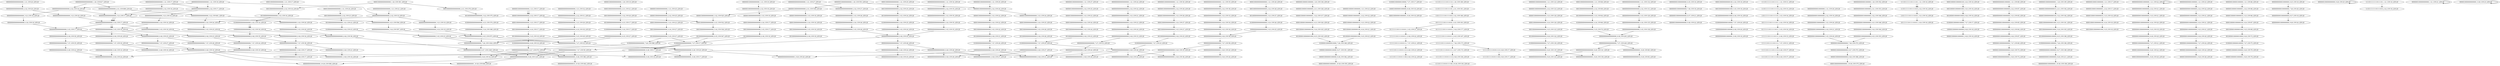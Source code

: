 digraph G {
    "00010000000000000000_2-22_COV:25_LEN:20" -> "00100000000000000000_3-23_COV:24_LEN:20";
    "00100000000000000000_6-26_COV:21_LEN:20" -> "01000000000000000000_7-27_COV:20_LEN:20";
    "00000100000001000000_9-28_COV:362_LEN:20" -> "00001000000010000001_10-29_COV:355_LEN:20";
    "00000000000000000000_7-27_COV:27_LEN:20" -> "00000000000000000000_8-28_COV:16_LEN:20";
    "00000000000000000000_1-21_COV:18_LEN:20" -> "00000000000000000000_2-22_COV:19_LEN:20";
    "00000000000000000000_6-26_COV:25_LEN:20" -> "00000000000000000000_7-27_COV:28_LEN:20";
    "01000000000000000000_4-24_COV:26_LEN:20" -> "10000000000000000000_5-25_COV:25_LEN:20";
    "00000001000000000000_1-21_COV:27_LEN:20" -> "00000010000000000000_2-22_COV:25_LEN:20";
    "00000000000000000000_3-23_COV:20_LEN:20" -> "00000000000000000000_4-24_COV:17_LEN:20";
    "00001000000000000000_1-21_COV:29_LEN:20" -> "00010000000000000000_2-22_COV:28_LEN:20";
    "00000000000000000000_2-22_COV:18_LEN:20" -> "00000000000000000000_3-23_COV:17_LEN:20";
    "00000001000001000000_1-20_COV:336_LEN:20" -> "00000010000010000000_2-21_COV:326_LEN:20";
    "10000100000001000000_8-28_COV:18_LEN:20" -> "00001000000010000001_9-29_COV:18_LEN:20";
    "00000000000000000000_2-22_COV:17_LEN:20" -> "00000000000000000000_3-23_COV:17_LEN:20";
    "11111110111110101111_7-26_COV:173_LEN:20" -> "11111101111101011111_8-27_COV:172_LEN:20";
    "11111110111110101111_7-26_COV:173_LEN:20" -> "11111101111101011110_8-28_COV:17_LEN:20";
    "00000000000000000000_6-26_COV:203_LEN:20" -> "00000000000000000000_7-27_COV:220_LEN:20";
    "10000000000000000000_8-28_COV:17_LEN:20" -> "00000000000000000001_9-29_COV:18_LEN:20";
    "00000000000000000000_7-27_COV:35_LEN:20" -> "00000000000000000000_8-28_COV:22_LEN:20";
    "00000000000000000001_8-28_COV:20_LEN:20" -> "00000000000000000010_9-29_COV:20_LEN:20";
    "00000001000000000000_8-27_COV:21_LEN:20" -> "00000010000000000000_9-28_COV:22_LEN:20";
    "00000010000000000000_2-22_COV:24_LEN:20" -> "00000100000000000000_3-23_COV:22_LEN:20";
    "10000000000000000000_5-25_COV:16_LEN:20" -> "00000000000000000000_6-26_COV:36_LEN:20";
    "01000000000000100000_7-27_COV:20_LEN:20" -> "10000000000001000000_8-28_COV:20_LEN:20";
    "00100000000000000000_3-23_COV:64_LEN:20" -> "01000000000000000000_4-24_COV:66_LEN:20";
    "00000010000000000000_1-21_COV:17_LEN:20" -> "00000100000000000000_2-22_COV:17_LEN:20";
    "11111110111110101111_7-27_COV:21_LEN:20" -> "11111101111101011110_8-28_COV:23_LEN:20";
    "00010000000000000000_4-24_COV:27_LEN:20" -> "00100000000000000000_5-25_COV:27_LEN:20";
    "00000000000000000000_3-23_COV:19_LEN:20" -> "00000000000000000000_4-24_COV:19_LEN:20";
    "10000010000000100000_8-27_COV:351_LEN:20" -> "00000100000001000000_9-28_COV:362_LEN:20";
    "00000000000000000000_3-23_COV:17_LEN:20" -> "00000000000000000000_4-24_COV:17_LEN:20";
    "00010000000000000000_2-22_COV:28_LEN:20" -> "00100000000000000000_3-23_COV:27_LEN:20";
    "11111110111111011111_7-27_COV:31_LEN:20" -> "11111101111110111110_8-28_COV:37_LEN:20";
    "00000000000000000000_5-25_COV:26_LEN:20" -> "00000000000000000000_6-26_COV:45_LEN:20";
    "10000000000000000000_5-25_COV:24_LEN:20" -> "00000000000000000000_6-26_COV:45_LEN:20";
    "00000000000000000000_5-25_COV:16_LEN:20" -> "00000000000000000000_6-26_COV:25_LEN:20";
    "11110111111110111111_1-21_COV:31_LEN:20" -> "11101111111101111110_2-22_COV:33_LEN:20";
    "00000000000000000000_6-26_COV:29_LEN:20" -> "00000000000000000000_7-27_COV:30_LEN:20";
    "00000000000000000000_4-23_COV:594_LEN:20" -> "00000000000000000000_5-24_COV:597_LEN:20";
    "00000000000000000000_2-22_COV:18_LEN:20" -> "00000000000000000000_3-23_COV:18_LEN:20";
    "00100000000000000000_6-26_COV:23_LEN:20" -> "01000000000000000000_7-27_COV:25_LEN:20";
    "00000000001000000000_4-23_COV:348_LEN:20" -> "00000000010000000000_5-24_COV:344_LEN:20";
    "00000000000000000000_1-21_COV:32_LEN:20" -> "00000000000000000000_2-22_COV:31_LEN:20";
    "00000000000000000000_4-24_COV:135_LEN:20" -> "00000000000000000000_5-25_COV:136_LEN:20";
    "00000010000000000000_1-21_COV:25_LEN:20" -> "00000100000000000000_2-22_COV:25_LEN:20";
    "00000010000000000000_2-22_COV:29_LEN:20" -> "00000100000000000000_3-23_COV:29_LEN:20";
    "11011111110111110101_3-23_COV:16_LEN:20" -> "10111111101111101011_4-24_COV:16_LEN:20";
    "01000000000000000000_7-27_COV:20_LEN:20" -> "10000000000000000000_8-28_COV:20_LEN:20";
    "00100000000000000000_3-23_COV:16_LEN:20" -> "01000000000000000000_4-24_COV:16_LEN:20";
    "00000000000000000000_5-25_COV:16_LEN:20" -> "00000000000000000000_6-26_COV:29_LEN:20";
    "11111111011111010111_6-26_COV:22_LEN:20" -> "11111110111110101111_7-27_COV:21_LEN:20";
    "00010000010000001000_5-25_COV:16_LEN:20" -> "00100000100000010000_6-26_COV:16_LEN:20";
    "00100000000000000000_6-25_COV:547_LEN:20" -> "01000000000000000000_7-27_COV:17_LEN:20";
    "00100000000000000000_6-25_COV:547_LEN:20" -> "01000000000000000000_7-26_COV:569_LEN:20";
    "00000100000000000000_3-23_COV:22_LEN:20" -> "00001000000000000000_4-24_COV:22_LEN:20";
    "00000000000000000000_2-22_COV:22_LEN:20" -> "00000000000000000000_3-23_COV:21_LEN:20";
    "00010000000000000000_2-22_COV:23_LEN:20" -> "00100000000000000000_3-23_COV:23_LEN:20";
    "01000010000000100000_7-27_COV:17_LEN:20" -> "10000100000001000000_8-28_COV:18_LEN:20";
    "00000000000000000000_6-26_COV:25_LEN:20" -> "00000000000000000000_7-27_COV:27_LEN:20";
    "11111101111101011111_8-27_COV:172_LEN:20" -> "11111011111010111110_9-28_COV:184_LEN:20";
    "00000000000000000000_3-23_COV:129_LEN:20" -> "00000000000000000000_4-24_COV:135_LEN:20";
    "00010000000000000000_2-22_COV:16_LEN:20" -> "00100000000000000000_3-23_COV:16_LEN:20";
    "00000000001000000000_4-24_COV:65_LEN:20" -> "00000000010000000000_5-25_COV:64_LEN:20";
    "00000000000010000000_1-21_COV:20_LEN:20" -> "00000000000100000000_2-22_COV:19_LEN:20";
    "10000000000000000000_8-28_COV:26_LEN:20" -> "00000000000000000000_9-29_COV:24_LEN:20";
    "10000000000000000000_8-28_COV:26_LEN:20" -> "00000000000000000001_9-29_COV:36_LEN:20";
    "00000000010000000000_4-24_COV:21_LEN:20" -> "00000000100000000000_5-25_COV:20_LEN:20";
    "00100000000000000000_3-23_COV:24_LEN:20" -> "01000000000000000000_4-24_COV:25_LEN:20";
    "00000000000000000000_3-22_COV:601_LEN:20" -> "00000000000000000000_4-23_COV:594_LEN:20";
    "00000000000000000000_3-22_COV:601_LEN:20" -> "00000000000000000000_4-24_COV:24_LEN:20";
    "10000000000000000000_5-25_COV:25_LEN:20" -> "00000000000000000000_6-26_COV:58_LEN:20";
    "00000001000000000000_1-21_COV:123_LEN:20" -> "00000010000000000000_2-22_COV:123_LEN:20";
    "00001000001000000010_3-23_COV:22_LEN:20" -> "00010000010000000100_4-24_COV:21_LEN:20";
    "01000000000000000000_7-27_COV:17_LEN:20" -> "10000000000000000000_8-28_COV:17_LEN:20";
    "00000000000000000000_2-22_COV:31_LEN:20" -> "00000000000000000000_3-23_COV:29_LEN:20";
    "00000000000000000000_8-28_COV:141_LEN:20" -> "00000000000000000000_9-29_COV:123_LEN:20";
    "00000000000000000000_8-28_COV:141_LEN:20" -> "00000000000000000001_9-29_COV:150_LEN:20";
    "00000000000000000000_4-24_COV:19_LEN:20" -> "00000000000000000000_6-25_COV:975_LEN:20";
    "00000000000000000000_5-25_COV:17_LEN:20" -> "00000000000000000000_6-26_COV:25_LEN:20";
    "01000000000000000000_4-24_COV:16_LEN:20" -> "10000000000000000000_5-25_COV:16_LEN:20";
    "00000000000000000000_3-23_COV:17_LEN:20" -> "00000000000000000000_4-24_COV:17_LEN:20";
    "00000010000000000000_2-22_COV:24_LEN:20" -> "00000100000000000000_3-23_COV:24_LEN:20";
    "01000000000000000000_4-24_COV:23_LEN:20" -> "10000000000000000000_5-25_COV:23_LEN:20";
    "00000000000000000000_7-27_COV:220_LEN:20" -> "00000000000000000000_8-28_COV:141_LEN:20";
    "00000000000000000000_7-27_COV:220_LEN:20" -> "00000000000000000001_8-28_COV:80_LEN:20";
    "00100000000000100000_6-25_COV:196_LEN:20" -> "01000000000001000000_7-26_COV:196_LEN:20";
    "00010000000000001000_5-25_COV:18_LEN:20" -> "00100000000000010000_6-26_COV:18_LEN:20";
    "01000000000000000000_7-27_COV:130_LEN:20" -> "10000000000000000000_8-28_COV:135_LEN:20";
    "00000010000000000000_2-22_COV:123_LEN:20" -> "00000100000000000000_3-23_COV:120_LEN:20";
    "00000001000010000000_1-21_COV:17_LEN:20" -> "00000010000100000001_2-22_COV:17_LEN:20";
    "00000000000000000000_7-27_COV:50_LEN:20" -> "00000000000000000000_9-28_COV:1231_LEN:20";
    "00000000000000000000_7-27_COV:50_LEN:20" -> "00000000000000000001_9-28_COV:396_LEN:20";
    "00000000000000000000_7-27_COV:50_LEN:20" -> "00000000000000000000_9-29_COV:32_LEN:20";
    "10111111110111110101_4-23_COV:193_LEN:20" -> "01111111101111101011_5-25_COV:21_LEN:20";
    "10111111110111110101_4-23_COV:193_LEN:20" -> "01111111101111101011_5-24_COV:177_LEN:20";
    "00000000000100000000_3-22_COV:346_LEN:20" -> "00000000001000000000_4-23_COV:348_LEN:20";
    "00000000010000000000_4-24_COV:20_LEN:20" -> "00000000100000000000_5-25_COV:19_LEN:20";
    "00010000010000000100_5-24_COV:325_LEN:20" -> "00100000100000001000_6-25_COV:325_LEN:20";
    "01000001000000100000_7-27_COV:17_LEN:20" -> "10000010000001000000_8-28_COV:18_LEN:20";
    "00100000000000000000_6-26_COV:16_LEN:20" -> "01000000000000000000_7-27_COV:17_LEN:20";
    "00000000000000000000_4-24_COV:20_LEN:20" -> "00000000000000000000_5-25_COV:20_LEN:20";
    "00000000010000000000_5-25_COV:21_LEN:20" -> "00000000100000000000_6-26_COV:20_LEN:20";
    "11101111111011111010_2-22_COV:16_LEN:20" -> "11011111110111110101_3-23_COV:16_LEN:20";
    "00000000000000000000_5-24_COV:597_LEN:20" -> "00000000000000000000_6-25_COV:975_LEN:20";
    "00000000001000000000_4-24_COV:21_LEN:20" -> "00000000010000000000_5-25_COV:21_LEN:20";
    "00010000000000000000_2-22_COV:69_LEN:20" -> "00100000000000000000_3-23_COV:64_LEN:20";
    "00000000000000000000_4-24_COV:17_LEN:20" -> "00000000000000000000_5-25_COV:18_LEN:20";
    "00000100000000000000_2-22_COV:17_LEN:20" -> "00001000000000000000_4-23_COV:532_LEN:20";
    "00000000000000000000_8-28_COV:19_LEN:20" -> "00000000000000000000_9-29_COV:18_LEN:20";
    "00010000010000001000_5-25_COV:69_LEN:20" -> "00100000100000010000_6-26_COV:72_LEN:20";
    "00000010000000000010_2-21_COV:192_LEN:20" -> "00000100000000000100_3-22_COV:192_LEN:20";
    "00000001000000000000_1-21_COV:19_LEN:20" -> "00000010000000000000_2-22_COV:19_LEN:20";
    "00001000000000000000_3-23_COV:17_LEN:20" -> "00010000000000000000_4-24_COV:17_LEN:20";
    "00000001000000000000_1-21_COV:30_LEN:20" -> "00000010000000000000_2-22_COV:29_LEN:20";
    "00000000000000000000_7-27_COV:24_LEN:20" -> "00000000000000000000_8-28_COV:19_LEN:20";
    "00010000000000000000_5-25_COV:26_LEN:20" -> "00100000000000000000_6-26_COV:26_LEN:20";
    "00000000000000000000_2-22_COV:17_LEN:20" -> "00000000000000000000_3-23_COV:16_LEN:20";
    "00000000000000000000_1-21_COV:17_LEN:20" -> "00000000000000000000_2-22_COV:17_LEN:20";
    "00000000000000000000_4-24_COV:26_LEN:20" -> "00000000000000000000_5-25_COV:26_LEN:20";
    "00000000000000000000_7-26_COV:1024_LEN:20" -> "00000000000000000000_8-27_COV:1040_LEN:20";
    "00000000000000000000_1-21_COV:34_LEN:20" -> "00000000000000000000_2-22_COV:35_LEN:20";
    "00000000000000000001_8-28_COV:24_LEN:20" -> "00000000000000000010_9-29_COV:25_LEN:20";
    "11110111111101111101_1-21_COV:16_LEN:20" -> "11101111111011111010_2-22_COV:16_LEN:20";
    "00000000000000000000_8-28_COV:19_LEN:20" -> "00000000000000000001_9-29_COV:24_LEN:20";
    "10000000000001000000_8-28_COV:20_LEN:20" -> "00000000000010000001_9-29_COV:18_LEN:20";
    "00000010000000000000_2-22_COV:25_LEN:20" -> "00000100000000000000_3-23_COV:23_LEN:20";
    "10000000000010000000_8-27_COV:198_LEN:20" -> "00000000000100000000_9-28_COV:211_LEN:20";
    "00100000100000010000_6-26_COV:16_LEN:20" -> "01000001000000100000_7-27_COV:17_LEN:20";
    "01000000000000000000_4-24_COV:25_LEN:20" -> "10000000000000000000_5-25_COV:24_LEN:20";
    "00000000000000000000_1-21_COV:132_LEN:20" -> "00000000000000000000_2-22_COV:131_LEN:20";
    "01000000000000000000_6-26_COV:18_LEN:20" -> "10000000000000000000_8-27_COV:572_LEN:20";
    "00000100000000000000_3-23_COV:23_LEN:20" -> "00001000000000000000_4-24_COV:24_LEN:20";
    "00010000000000000000_5-25_COV:123_LEN:20" -> "00100000000000000000_6-26_COV:122_LEN:20";
    "00000000000000000000_2-22_COV:35_LEN:20" -> "00000000000000000000_3-23_COV:35_LEN:20";
    "00000000000000000000_1-21_COV:24_LEN:20" -> "00000000000000000000_2-22_COV:22_LEN:20";
    "00000000000000000000_8-28_COV:16_LEN:20" -> "00000000000000000001_10-29_COV:646_LEN:20";
    "00000000000000000000_8-28_COV:16_LEN:20" -> "00000000000000000000_10-29_COV:585_LEN:20";
    "00000000000001000000_1-21_COV:23_LEN:20" -> "00000000000010000000_2-22_COV:22_LEN:20";
    "01000000000000000000_7-27_COV:23_LEN:20" -> "10000000000000000000_8-28_COV:26_LEN:20";
    "00001000000000000000_4-24_COV:24_LEN:20" -> "00010000000000000000_5-25_COV:24_LEN:20";
    "10000000000000000000_5-25_COV:23_LEN:20" -> "00000000000000000000_7-26_COV:1024_LEN:20";
    "10000000000000000000_5-25_COV:23_LEN:20" -> "00000000000000000000_7-27_COV:32_LEN:20";
    "00000000000000000000_3-23_COV:35_LEN:20" -> "00000000000000000000_4-24_COV:35_LEN:20";
    "11011111111011111101_3-23_COV:34_LEN:20" -> "10111111110111111011_4-24_COV:34_LEN:20";
    "01000000000000000000_7-27_COV:25_LEN:20" -> "10000000000000000000_8-28_COV:26_LEN:20";
    "00000000000000000000_3-23_COV:29_LEN:20" -> "00000000000000000000_4-24_COV:30_LEN:20";
    "00000000000000000000_6-26_COV:36_LEN:20" -> "00000000000000000000_8-27_COV:1040_LEN:20";
    "00000100000000000000_3-23_COV:29_LEN:20" -> "00001000000000000000_4-24_COV:27_LEN:20";
    "00001000000000000000_4-24_COV:22_LEN:20" -> "00010000000000000000_5-25_COV:22_LEN:20";
    "00100000000000000000_3-23_COV:23_LEN:20" -> "01000000000000000000_4-24_COV:23_LEN:20";
    "01000000000001000000_7-26_COV:196_LEN:20" -> "10000000000010000000_8-27_COV:198_LEN:20";
    "00000000000001000000_1-21_COV:69_LEN:20" -> "00000000000010000000_2-22_COV:67_LEN:20";
    "00010000000000000000_4-24_COV:17_LEN:20" -> "00100000000000000000_5-25_COV:18_LEN:20";
    "00000000000000000000_8-28_COV:24_LEN:20" -> "00000000000000000000_9-29_COV:21_LEN:20";
    "00000000000000000000_8-28_COV:24_LEN:20" -> "00000000000000000001_9-29_COV:29_LEN:20";
    "11101111111101111110_2-22_COV:33_LEN:20" -> "11011111111011111101_3-23_COV:34_LEN:20";
    "00000000000000000000_2-22_COV:131_LEN:20" -> "00000000000000000000_3-23_COV:129_LEN:20";
    "00001000000000000000_3-23_COV:23_LEN:20" -> "00010000000000000000_4-24_COV:27_LEN:20";
    "00000000000000000000_2-22_COV:16_LEN:20" -> "00000000000000000000_3-23_COV:17_LEN:20";
    "00000000000000000000_4-24_COV:18_LEN:20" -> "00000000000000000000_5-25_COV:17_LEN:20";
    "00000000000000000000_9-28_COV:1231_LEN:20" -> "00000000000000000001_10-29_COV:646_LEN:20";
    "00000000000000000000_9-28_COV:1231_LEN:20" -> "00000000000000000000_10-29_COV:585_LEN:20";
    "10000010000001000000_8-28_COV:78_LEN:20" -> "00000100000010000001_9-29_COV:78_LEN:20";
    "00000000000000000000_6-26_COV:30_LEN:20" -> "00000000000000000000_7-27_COV:35_LEN:20";
    "00010000000000000000_5-24_COV:536_LEN:20" -> "00100000000000000000_6-25_COV:547_LEN:20";
    "00000000000010000000_6-25_COV:18_LEN:20" -> "00000000000100000000_7-26_COV:20_LEN:20";
    "00000100001000000010_3-23_COV:18_LEN:20" -> "00001000010000000100_4-24_COV:18_LEN:20";
    "00100000000000000000_5-25_COV:27_LEN:20" -> "01000000000000000000_7-27_COV:17_LEN:20";
    "00100000000000000000_5-25_COV:27_LEN:20" -> "01000000000000000000_7-26_COV:569_LEN:20";
    "10000000000000000000_8-28_COV:17_LEN:20" -> "00000000000000000001_9-29_COV:17_LEN:20";
    "10000000000000000000_8-28_COV:17_LEN:20" -> "00000000000000000000_9-29_COV:18_LEN:20";
    "00000000000000000000_1-21_COV:35_LEN:20" -> "00000000000000000000_2-22_COV:36_LEN:20";
    "00001000000000001000_4-23_COV:191_LEN:20" -> "00010000000000010000_5-24_COV:193_LEN:20";
    "01000000000000000000_7-26_COV:569_LEN:20" -> "10000000000000000000_8-27_COV:572_LEN:20";
    "00000010000010000000_2-21_COV:326_LEN:20" -> "00000100000100000001_3-22_COV:317_LEN:20";
    "00100000100000001000_5-25_COV:23_LEN:20" -> "01000001000000010000_7-26_COV:348_LEN:20";
    "00000000000000000000_4-24_COV:35_LEN:20" -> "00000000000000000000_5-25_COV:35_LEN:20";
    "00000000000000000000_2-22_COV:19_LEN:20" -> "00000000000000000000_4-23_COV:594_LEN:20";
    "00000000000000000000_2-22_COV:19_LEN:20" -> "00000000000000000000_4-24_COV:24_LEN:20";
    "00010000000000000000_5-25_COV:24_LEN:20" -> "00100000000000000000_6-26_COV:23_LEN:20";
    "00000000000000000000_7-27_COV:38_LEN:20" -> "00000000000000000000_8-28_COV:23_LEN:20";
    "00010000000000000000_3-22_COV:20_LEN:20" -> "00100000000000000000_4-23_COV:17_LEN:20";
    "10000000000000000000_6-25_COV:27_LEN:20" -> "00000000000000000000_7-26_COV:1024_LEN:20";
    "10000000000000000000_6-25_COV:27_LEN:20" -> "00000000000000000000_7-27_COV:32_LEN:20";
    "00000001000000000000_1-21_COV:25_LEN:20" -> "00000010000000000000_2-22_COV:24_LEN:20";
    "00000100000000000000_3-23_COV:24_LEN:20" -> "00001000000000000000_4-24_COV:25_LEN:20";
    "00001000000000000000_4-24_COV:17_LEN:20" -> "00010000000000000000_5-25_COV:17_LEN:20";
    "01111111101111101011_5-25_COV:21_LEN:20" -> "11111111011111010111_6-26_COV:22_LEN:20";
    "01000000000000000000_7-27_COV:17_LEN:20" -> "10000000000000000000_8-28_COV:17_LEN:20";
    "00000000100000000000_7-26_COV:18_LEN:20" -> "00000001000000000000_8-27_COV:21_LEN:20";
    "00000000000000000000_7-27_COV:32_LEN:20" -> "00000000000000000000_8-28_COV:20_LEN:20";
    "00000000000100000000_2-22_COV:21_LEN:20" -> "00000000001000000000_3-23_COV:21_LEN:20";
    "00000000000000000000_8-28_COV:16_LEN:20" -> "00000000000000000001_9-29_COV:18_LEN:20";
    "00000000000000000000_8-28_COV:23_LEN:20" -> "00000000000000000001_9-29_COV:18_LEN:20";
    "00000000000000000000_1-21_COV:20_LEN:20" -> "00000000000000000000_2-22_COV:20_LEN:20";
    "00000000000000000000_4-24_COV:17_LEN:20" -> "00000000000000000000_5-25_COV:16_LEN:20";
    "00000100000000000000_3-23_COV:18_LEN:20" -> "00001000000000000000_4-24_COV:18_LEN:20";
    "00010000010000000100_4-24_COV:21_LEN:20" -> "00100000100000001000_5-25_COV:23_LEN:20";
    "11011111111011111010_3-22_COV:186_LEN:20" -> "10111111110111110101_4-23_COV:193_LEN:20";
    "00000000000000000000_3-23_COV:17_LEN:20" -> "00000000000000000000_4-24_COV:20_LEN:20";
    "00000000000100000000_3-23_COV:21_LEN:20" -> "00000000001000000000_4-24_COV:21_LEN:20";
    "00000010000000000000_8-27_COV:372_LEN:20" -> "00000100000000000000_9-28_COV:386_LEN:20";
    "00000100000000000000_3-23_COV:120_LEN:20" -> "00001000000000000000_4-24_COV:120_LEN:20";
    "00000000000100000000_2-22_COV:19_LEN:20" -> "00000000001000000000_3-23_COV:20_LEN:20";
    "10000000000000000000_5-25_COV:70_LEN:20" -> "00000000000000000000_6-26_COV:203_LEN:20";
    "10000000000000000000_5-25_COV:16_LEN:20" -> "00000000000000000000_6-26_COV:35_LEN:20";
    "00000000000010000000_1-21_COV:22_LEN:20" -> "00000000000010000000_1-21_COV:22_LEN:20";
    "00000000000000000000_7-27_COV:48_LEN:20" -> "00000000000000000001_8-28_COV:24_LEN:20";
    "00000000000000000000_7-27_COV:48_LEN:20" -> "00000000000000000000_8-28_COV:26_LEN:20";
    "00000000000000000000_1-21_COV:21_LEN:20" -> "00000000000000000000_2-22_COV:19_LEN:20";
    "00000000000000000000_8-28_COV:20_LEN:20" -> "00000000000000000000_9-29_COV:21_LEN:20";
    "00000000000000000000_8-28_COV:20_LEN:20" -> "00000000000000000001_9-29_COV:20_LEN:20";
    "00000000000000000000_8-27_COV:1040_LEN:20" -> "00000000000000000000_9-28_COV:1231_LEN:20";
    "00000000000000000000_8-27_COV:1040_LEN:20" -> "00000000000000000001_9-28_COV:396_LEN:20";
    "00000000000000000000_8-27_COV:1040_LEN:20" -> "00000000000000000000_9-29_COV:32_LEN:20";
    "00100000000000000000_4-23_COV:17_LEN:20" -> "01000000000000000000_5-24_COV:17_LEN:20";
    "00100000100000010000_6-26_COV:72_LEN:20" -> "01000001000000100000_7-27_COV:75_LEN:20";
    "00000000000000000000_6-25_COV:975_LEN:20" -> "00000000000000000000_7-26_COV:1024_LEN:20";
    "00000000000000000000_6-25_COV:975_LEN:20" -> "00000000000000000000_7-27_COV:32_LEN:20";
    "00001000010000000100_4-24_COV:18_LEN:20" -> "00010000100000001000_5-25_COV:16_LEN:20";
    "00000000000010000000_1-21_COV:22_LEN:20" -> "00000000000100000000_2-22_COV:21_LEN:20";
    "00100000000000000000_6-26_COV:25_LEN:20" -> "01000000000000000000_7-27_COV:23_LEN:20";
    "00010000000000000000_5-25_COV:22_LEN:20" -> "00100000000000000000_6-26_COV:21_LEN:20";
    "00000000000000000000_1-21_COV:18_LEN:20" -> "00000000000000000000_2-22_COV:18_LEN:20";
    "00001000000000000000_1-21_COV:17_LEN:20" -> "00010000000000000000_2-22_COV:16_LEN:20";
    "00000000000000000000_7-27_COV:33_LEN:20" -> "00000000000000000000_8-28_COV:24_LEN:20";
    "00000100000000000000_2-22_COV:25_LEN:20" -> "00001000000000000000_3-23_COV:23_LEN:20";
    "00000000000100000000_7-26_COV:20_LEN:20" -> "00000000001000000000_8-27_COV:19_LEN:20";
    "00000100000100000001_3-22_COV:317_LEN:20" -> "00001000001000000010_4-23_COV:320_LEN:20";
    "11110111111110111110_1-20_COV:189_LEN:20" -> "11101111111101111101_2-21_COV:191_LEN:20";
    "00001000000000000000_4-24_COV:25_LEN:20" -> "00010000000000000000_5-25_COV:26_LEN:20";
    "10000000000000000000_8-28_COV:20_LEN:20" -> "00000000000000000000_9-29_COV:21_LEN:20";
    "10000000000000000000_8-28_COV:20_LEN:20" -> "00000000000000000001_9-29_COV:20_LEN:20";
    "00000001000000000000_7-27_COV:24_LEN:20" -> "00000010000000000000_8-28_COV:24_LEN:20";
    "10111111110111111011_4-24_COV:34_LEN:20" -> "01111111101111110111_5-25_COV:34_LEN:20";
    "00000001000001000000_1-21_COV:66_LEN:20" -> "00000010000010000001_2-22_COV:66_LEN:20";
    "01000000000000000000_7-27_COV:25_LEN:20" -> "10000000000000000000_8-28_COV:27_LEN:20";
    "01000000000000000000_4-23_COV:374_LEN:20" -> "10000000000000000000_5-24_COV:369_LEN:20";
    "00000010000000000000_2-21_COV:538_LEN:20" -> "00000100000000000000_3-23_COV:18_LEN:20";
    "00000010000000000000_2-21_COV:538_LEN:20" -> "00000100000000000000_3-22_COV:525_LEN:20";
    "00100000000000000000_6-26_COV:26_LEN:20" -> "01000000000000000000_7-27_COV:25_LEN:20";
    "10000000000000000000_8-28_COV:16_LEN:20" -> "00000000000000000001_9-29_COV:24_LEN:20";
    "00000000000000000000_4-24_COV:17_LEN:20" -> "00000000000000000000_5-25_COV:16_LEN:20";
    "00001000001000000010_4-23_COV:320_LEN:20" -> "00010000010000000100_5-24_COV:325_LEN:20";
    "00000010000100000001_2-22_COV:17_LEN:20" -> "00000100001000000010_3-23_COV:18_LEN:20";
    "00000000000000000000_8-28_COV:26_LEN:20" -> "00000000000000000000_9-29_COV:29_LEN:20";
    "00000000000000000000_8-28_COV:26_LEN:20" -> "00000000000000000001_9-29_COV:27_LEN:20";
    "00000000000000000000_4-24_COV:34_LEN:20" -> "00000000000000000000_5-25_COV:34_LEN:20";
    "00001000000000000000_4-23_COV:532_LEN:20" -> "00010000000000000000_5-24_COV:536_LEN:20";
    "10000000000000000000_8-28_COV:26_LEN:20" -> "00000000000000000000_9-29_COV:21_LEN:20";
    "10000000000000000000_8-28_COV:26_LEN:20" -> "00000000000000000001_9-29_COV:29_LEN:20";
    "01000000000000000000_4-24_COV:66_LEN:20" -> "10000000000000000000_5-25_COV:70_LEN:20";
    "11101111111101111101_2-21_COV:191_LEN:20" -> "11011111111011111010_3-22_COV:186_LEN:20";
    "00000000000000000000_6-26_COV:45_LEN:20" -> "00000000000000000000_7-27_COV:48_LEN:20";
    "00000010000000000000_8-28_COV:24_LEN:20" -> "00000100000000000001_9-29_COV:26_LEN:20";
    "00000000000000000000_3-23_COV:33_LEN:20" -> "00000000000000000000_4-24_COV:34_LEN:20";
    "00000000000000000000_4-24_COV:24_LEN:20" -> "00000000000000000000_5-25_COV:25_LEN:20";
    "00001000000000000000_1-21_COV:25_LEN:20" -> "00010000000000000000_2-22_COV:25_LEN:20";
    "00001000000000000000_1-21_COV:68_LEN:20" -> "00010000000000000000_2-22_COV:69_LEN:20";
    "00000100000000000000_2-22_COV:17_LEN:20" -> "00001000000000000000_3-23_COV:17_LEN:20";
    "00000100000000000000_1-20_COV:19_LEN:20" -> "00001000000000000000_2-21_COV:21_LEN:20";
    "00001000001000000100_4-24_COV:16_LEN:20" -> "00010000010000001000_5-25_COV:16_LEN:20";
    "00000001000000000000_9-28_COV:25_LEN:20" -> "00000001000000000000_9-28_COV:25_LEN:20";
    "00000000100000000000_6-26_COV:20_LEN:20" -> "00000001000000000000_7-27_COV:24_LEN:20";
    "00000010000000000000_2-22_COV:19_LEN:20" -> "00000100000000000000_3-23_COV:19_LEN:20";
    "00000000000000000000_4-24_COV:23_LEN:20" -> "00000000000000000000_5-25_COV:24_LEN:20";
    "00000001000000000000_6-26_COV:20_LEN:20" -> "00000010000000000000_7-27_COV:21_LEN:20";
    "00000000000010000000_2-22_COV:22_LEN:20" -> "00000000000100000000_3-23_COV:21_LEN:20";
    "00000000000000000000_6-26_COV:58_LEN:20" -> "00000000000000000000_7-27_COV:58_LEN:20";
    "00000001000000000001_1-20_COV:195_LEN:20" -> "00000010000000000010_2-21_COV:192_LEN:20";
    "00000000000000000000_3-23_COV:16_LEN:20" -> "00000000000000000000_4-24_COV:16_LEN:20";
    "10000010000001000000_8-28_COV:18_LEN:20" -> "00000100000010000001_9-29_COV:18_LEN:20";
    "00000000000000000000_6-26_COV:23_LEN:20" -> "00000000000000000000_7-27_COV:24_LEN:20";
    "00000000000000000000_1-21_COV:27_LEN:20" -> "00000000000000000000_2-22_COV:27_LEN:20";
    "00000000000000000001_9-28_COV:396_LEN:20" -> "00000000000000000010_10-29_COV:402_LEN:20";
    "00000010000000000000_1-21_COV:17_LEN:20" -> "00000100000000000000_2-22_COV:17_LEN:20";
    "01000001000000010000_7-26_COV:348_LEN:20" -> "10000010000000100000_8-27_COV:351_LEN:20";
    "00000000000000000000_8-28_COV:22_LEN:20" -> "00000000000000000001_9-29_COV:24_LEN:20";
    "00000000000000000000_5-25_COV:24_LEN:20" -> "00000000000000000000_6-26_COV:33_LEN:20";
    "00000000000000000000_2-22_COV:20_LEN:20" -> "00000000000000000000_3-23_COV:20_LEN:20";
    "00000000000000000000_7-27_COV:28_LEN:20" -> "00000000000000000000_8-28_COV:19_LEN:20";
    "00000000000000000000_5-25_COV:34_LEN:20" -> "00000000000000000000_6-26_COV:58_LEN:20";
    "00000000000000000000_7-27_COV:38_LEN:20" -> "00000000000000000000_8-28_COV:20_LEN:20";
    "00000000000000000000_7-27_COV:38_LEN:20" -> "00000000000000000001_8-28_COV:17_LEN:20";
    "00100000000000000000_6-26_COV:122_LEN:20" -> "01000000000000000000_7-27_COV:130_LEN:20";
    "00000000000000000000_5-25_COV:17_LEN:20" -> "00000000000000000000_6-26_COV:30_LEN:20";
    "01111111101111110111_5-25_COV:34_LEN:20" -> "11111111011111101111_6-26_COV:33_LEN:20";
    "11110111111110111101_1-21_COV:16_LEN:20" -> "11101111111101111010_2-22_COV:16_LEN:20";
    "00000000001000000000_3-23_COV:20_LEN:20" -> "00000000010000000000_4-24_COV:21_LEN:20";
    "10000000000000000000_8-28_COV:27_LEN:20" -> "00000000000000000000_9-29_COV:29_LEN:20";
    "10000000000000000000_8-28_COV:27_LEN:20" -> "00000000000000000001_9-29_COV:27_LEN:20";
    "00100000000000000000_5-25_COV:18_LEN:20" -> "01000000000000000000_6-26_COV:18_LEN:20";
    "00000000010000000000_5-24_COV:344_LEN:20" -> "00000000100000000000_6-25_COV:353_LEN:20";
    "00000001000000000000_1-21_COV:21_LEN:20" -> "00000001000000000000_1-21_COV:21_LEN:20";
    "00000000000000000000_4-24_COV:16_LEN:20" -> "00000000000000000000_5-25_COV:16_LEN:20";
    "00000000000000000000_1-21_COV:17_LEN:20" -> "00000000000000000000_2-22_COV:16_LEN:20";
    "00100000000000000000_3-23_COV:27_LEN:20" -> "01000000000000000000_4-24_COV:26_LEN:20";
    "00000000000000000000_4-24_COV:30_LEN:20" -> "00000000000000000000_5-25_COV:29_LEN:20";
    "00000000000000000000_5-25_COV:35_LEN:20" -> "00000000000000000000_6-26_COV:45_LEN:20";
    "00100000000000000000_3-22_COV:375_LEN:20" -> "01000000000000000000_4-23_COV:374_LEN:20";
    "00000000000010000000_2-21_COV:353_LEN:20" -> "00000000000100000000_3-22_COV:346_LEN:20";
    "00001000000000000000_4-24_COV:18_LEN:20" -> "00010000000000000000_5-25_COV:18_LEN:20";
    "00000010000000000000_7-27_COV:21_LEN:20" -> "00000100000000000000_8-28_COV:22_LEN:20";
    "00000000000000000000_8-28_COV:35_LEN:20" -> "00000000000000000000_9-29_COV:24_LEN:20";
    "00000000000000000000_8-28_COV:35_LEN:20" -> "00000000000000000001_9-29_COV:36_LEN:20";
    "11111101111101011110_8-28_COV:17_LEN:20" -> "11111011111010111100_9-29_COV:17_LEN:20";
    "00001000000000000000_4-24_COV:120_LEN:20" -> "00010000000000000000_5-25_COV:123_LEN:20";
    "00000100000000000000_3-23_COV:19_LEN:20" -> "00001000000000000000_4-24_COV:17_LEN:20";
    "11111011111010111110_9-28_COV:184_LEN:20" -> "11110111110101111100_10-29_COV:193_LEN:20";
    "00000000000000000000_2-22_COV:36_LEN:20" -> "00000000000000000000_3-23_COV:33_LEN:20";
    "00000000000000000000_8-28_COV:20_LEN:20" -> "00000000000000000001_9-29_COV:17_LEN:20";
    "00000000000000000000_8-28_COV:20_LEN:20" -> "00000000000000000000_9-29_COV:18_LEN:20";
    "00000000000000000000_5-25_COV:16_LEN:20" -> "00000000000000000000_6-26_COV:23_LEN:20";
    "11111101111101011110_8-28_COV:23_LEN:20" -> "11111011111010111100_9-29_COV:22_LEN:20";
    "00000000000000000001_8-28_COV:17_LEN:20" -> "00000000000000000010_9-29_COV:17_LEN:20";
    "00001000000000000100_4-24_COV:18_LEN:20" -> "00010000000000001000_5-25_COV:18_LEN:20";
    "00000100000100000001_2-22_COV:22_LEN:20" -> "00001000001000000010_3-23_COV:22_LEN:20";
    "00000000010000000000_6-25_COV:16_LEN:20" -> "00000000100000000000_7-26_COV:18_LEN:20";
    "00010000000000000000_5-25_COV:27_LEN:20" -> "00100000000000000000_6-26_COV:25_LEN:20";
    "00001000000000000000_1-20_COV:391_LEN:20" -> "00010000000000000000_2-22_COV:16_LEN:20";
    "00001000000000000000_1-20_COV:391_LEN:20" -> "00010000000000000000_2-21_COV:379_LEN:20";
    "00000100000000000100_3-22_COV:192_LEN:20" -> "00001000000000001000_4-23_COV:191_LEN:20";
    "00000000001000000000_8-27_COV:19_LEN:20" -> "00000000010000000000_9-28_COV:24_LEN:20";
    "00001000000000000000_2-21_COV:21_LEN:20" -> "00010000000000000000_3-22_COV:20_LEN:20";
    "00000010000010000001_2-22_COV:66_LEN:20" -> "00000100000100000010_3-23_COV:66_LEN:20";
    "00000000000000000000_5-25_COV:29_LEN:20" -> "00000000000000000000_7-26_COV:1024_LEN:20";
    "00000000000000000000_5-25_COV:29_LEN:20" -> "00000000000000000000_7-27_COV:32_LEN:20";
    "00000000000000000000_5-25_COV:20_LEN:20" -> "00000000000000000000_6-26_COV:36_LEN:20";
    "00000000001000000000_3-23_COV:21_LEN:20" -> "00000000010000000000_4-24_COV:20_LEN:20";
    "00000000000000000000_6-26_COV:45_LEN:20" -> "00000000000000000000_7-27_COV:50_LEN:20";
    "00010000000000000000_5-25_COV:17_LEN:20" -> "00100000000000000000_6-26_COV:16_LEN:20";
    "01000000000000000000_5-24_COV:17_LEN:20" -> "10000000000000000000_6-25_COV:27_LEN:20";
    "00000000100000000000_5-25_COV:19_LEN:20" -> "00000001000000000000_6-26_COV:20_LEN:20";
    "00000000000000000000_4-24_COV:17_LEN:20" -> "00000000000000000000_5-25_COV:17_LEN:20";
    "00001000001000000100_4-24_COV:67_LEN:20" -> "00010000010000001000_5-25_COV:69_LEN:20";
    "00000000000000000000_3-23_COV:18_LEN:20" -> "00000000000000000000_4-24_COV:18_LEN:20";
    "00000000000000000000_1-21_COV:18_LEN:20" -> "00000000000000000000_2-22_COV:17_LEN:20";
    "00000000000000000000_5-25_COV:136_LEN:20" -> "00000000000000000000_6-26_COV:203_LEN:20";
    "00000000000000000000_1-20_COV:617_LEN:20" -> "00000000000000000000_2-22_COV:18_LEN:20";
    "00000000000000000000_1-20_COV:617_LEN:20" -> "00000000000000000000_2-21_COV:609_LEN:20";
    "10000000000000000000_5-24_COV:369_LEN:20" -> "00000000000000000000_6-25_COV:975_LEN:20";
    "00000100000000000001_9-29_COV:23_LEN:20" -> "00000100000000000001_9-29_COV:23_LEN:20";
    "00000000000000000000_2-21_COV:609_LEN:20" -> "00000000000000000000_3-22_COV:601_LEN:20";
    "00000000000000000000_2-21_COV:609_LEN:20" -> "00000000000000000000_3-23_COV:17_LEN:20";
    "00010000000000000000_5-25_COV:18_LEN:20" -> "00100000000000000000_6-26_COV:18_LEN:20";
    "11111111011111101111_6-26_COV:33_LEN:20" -> "11111110111111011111_7-27_COV:31_LEN:20";
    "00000000000000000000_3-23_COV:26_LEN:20" -> "00000000000000000000_4-24_COV:26_LEN:20";
    "00000100000000000000_9-28_COV:386_LEN:20" -> "00001000000000000001_10-29_COV:375_LEN:20";
    "00000000000100000000_3-23_COV:65_LEN:20" -> "00000000001000000000_4-24_COV:65_LEN:20";
    "10000000000000000000_8-27_COV:572_LEN:20" -> "00000000000000000000_9-28_COV:1231_LEN:20";
    "10000000000000000000_8-27_COV:572_LEN:20" -> "00000000000000000001_9-28_COV:396_LEN:20";
    "10000000000000000000_8-27_COV:572_LEN:20" -> "00000000000000000000_9-29_COV:32_LEN:20";
    "01000000000000000000_4-24_COV:16_LEN:20" -> "10000000000000000000_5-25_COV:16_LEN:20";
    "00000000000000000000_5-25_COV:25_LEN:20" -> "00000000000000000000_6-26_COV:34_LEN:20";
    "00000000010000000000_5-25_COV:64_LEN:20" -> "00000000100000000000_6-26_COV:67_LEN:20";
    "00000010000000000000_8-28_COV:74_LEN:20" -> "00000100000000000001_9-29_COV:74_LEN:20";
    "00000000000100000000_9-28_COV:211_LEN:20" -> "00000000001000000001_10-29_COV:199_LEN:20";
    "00000000000000000001_8-28_COV:80_LEN:20" -> "00000000000000000010_9-29_COV:83_LEN:20";
    "00000000000000000000_2-22_COV:27_LEN:20" -> "00000000000000000000_3-23_COV:26_LEN:20";
    "00000000000010000000_2-22_COV:67_LEN:20" -> "00000000000100000000_3-23_COV:65_LEN:20";
    "00000000100000000000_6-25_COV:353_LEN:20" -> "00000001000000000000_7-26_COV:372_LEN:20";
    "00001000000000000000_4-24_COV:27_LEN:20" -> "00010000000000000000_5-25_COV:27_LEN:20";
    "00000000000001000000_1-20_COV:352_LEN:20" -> "00000000000010000000_2-21_COV:353_LEN:20";
    "00000000000000000000_7-27_COV:30_LEN:20" -> "00000000000000000000_8-28_COV:16_LEN:20";
    "00000000000000000000_7-27_COV:30_LEN:20" -> "00000000000000000001_8-28_COV:16_LEN:20";
    "00000000000000000000_2-22_COV:19_LEN:20" -> "00000000000000000000_3-23_COV:19_LEN:20";
    "00000001000000000000_7-26_COV:372_LEN:20" -> "00000010000000000000_8-27_COV:372_LEN:20";
    "00010000000000010000_5-24_COV:193_LEN:20" -> "00100000000000100000_6-25_COV:196_LEN:20";
    "00000010000010000000_1-21_COV:23_LEN:20" -> "00000100000100000001_2-22_COV:22_LEN:20";
    "00000000000000000000_5-25_COV:18_LEN:20" -> "00000000000000000000_6-26_COV:35_LEN:20";
    "00100000100000001000_6-25_COV:325_LEN:20" -> "01000001000000010000_7-26_COV:348_LEN:20";
    "00000000000000000000_6-26_COV:33_LEN:20" -> "00000000000000000000_7-27_COV:33_LEN:20";
    "00100000000000010000_6-26_COV:18_LEN:20" -> "01000000000000100000_7-27_COV:20_LEN:20";
    "11111101111110111110_8-28_COV:37_LEN:20" -> "11111011111101111100_9-29_COV:37_LEN:20";
    "00000000000000000000_6-26_COV:34_LEN:20" -> "00000000000000000000_7-27_COV:38_LEN:20";
    "11111111011111010111_6-25_COV:167_LEN:20" -> "11111110111110101111_7-26_COV:173_LEN:20";
    "00010000000000000000_2-21_COV:379_LEN:20" -> "00100000000000000000_3-22_COV:375_LEN:20";
    "00000100000100000010_3-23_COV:66_LEN:20" -> "00001000001000000100_4-24_COV:67_LEN:20";
    "11110111111101111101_1-21_COV:16_LEN:20" -> "11101111111011111010_2-22_COV:16_LEN:20";
    "00000000000000000000_7-27_COV:58_LEN:20" -> "00000000000000000001_8-28_COV:20_LEN:20";
    "00000000000000000000_7-27_COV:58_LEN:20" -> "00000000000000000000_8-28_COV:35_LEN:20";
    "10000000000000000000_8-28_COV:135_LEN:20" -> "00000000000000000000_9-29_COV:123_LEN:20";
    "10000000000000000000_8-28_COV:135_LEN:20" -> "00000000000000000001_9-29_COV:150_LEN:20";
    "00000000000000000000_6-26_COV:35_LEN:20" -> "00000000000000000000_7-27_COV:38_LEN:20";
    "00000100000000000000_8-28_COV:22_LEN:20" -> "00001000000000000001_9-29_COV:20_LEN:20";
    "00000000000000000000_3-23_COV:17_LEN:20" -> "00000000000000000000_4-24_COV:17_LEN:20";
    "00000100000000000000_3-22_COV:525_LEN:20" -> "00001000000000000000_4-23_COV:532_LEN:20";
    "00000000000000000000_3-23_COV:21_LEN:20" -> "00000000000000000000_4-24_COV:23_LEN:20";
    "00000001000000000000_1-20_COV:553_LEN:20" -> "00000010000000000000_2-22_COV:24_LEN:20";
    "00000001000000000000_1-20_COV:553_LEN:20" -> "00000010000000000000_2-21_COV:538_LEN:20";
    "00000000100000000000_6-26_COV:67_LEN:20" -> "00000001000000000000_7-27_COV:69_LEN:20";
    "00001000000000000000_1-21_COV:24_LEN:20" -> "00010000000000000000_2-22_COV:23_LEN:20";
    "00000001000000000000_7-27_COV:69_LEN:20" -> "00000010000000000000_8-28_COV:74_LEN:20";
    "00000000100000000000_5-25_COV:20_LEN:20" -> "00000001000000000000_7-26_COV:372_LEN:20";
    "01000001000000100000_7-27_COV:75_LEN:20" -> "10000010000001000000_8-28_COV:78_LEN:20";
    "01111111101111101011_5-24_COV:177_LEN:20" -> "11111111011111010111_6-25_COV:167_LEN:20";
}
